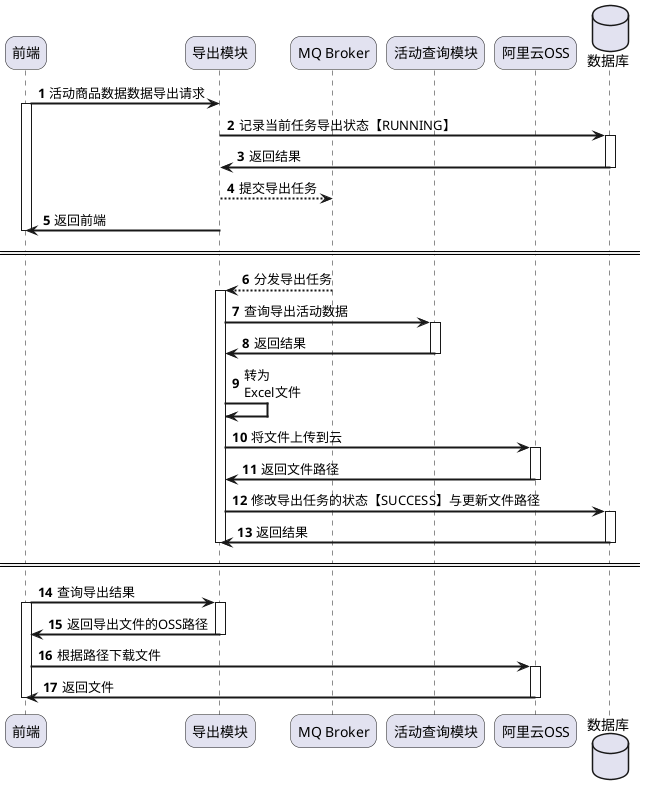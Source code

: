@startuml

autonumber
skinparam sequenceArrowThickness 2
skinparam roundcorner 20
skinparam maxmessagesize 60

participant "前端" as front
participant "导出模块" as export
participant "MQ Broker" as broker
participant "活动查询模块" as activity
participant "阿里云OSS" as oss
database "数据库" as db

front -> export: 活动商品数据数据导出请求
activate front
export -> db: 记录当前任务导出状态【RUNNING】
activate db
db -> export:返回结果
deactivate db

export --> broker: 提交导出任务
export -> front: 返回前端
deactivate front
====
broker --> export: 分发导出任务
activate export
export -> activity: 查询导出活动数据
activate activity
activity -> export: 返回结果
deactivate activity
export -> export: 转为 Excel文件
export -> oss: 将文件上传到云
activate oss
oss -> export: 返回文件路径
deactivate oss
export -> db: 修改导出任务的状态【SUCCESS】与更新文件路径
activate db
db ->export : 返回结果
deactivate db
deactivate export
====
front -> export: 查询导出结果
activate front
activate export
export -> front: 返回导出文件的OSS路径
deactivate export
front -> oss: 根据路径下载文件
activate oss
oss -> front: 返回文件
deactivate oss
deactivate front

@enduml